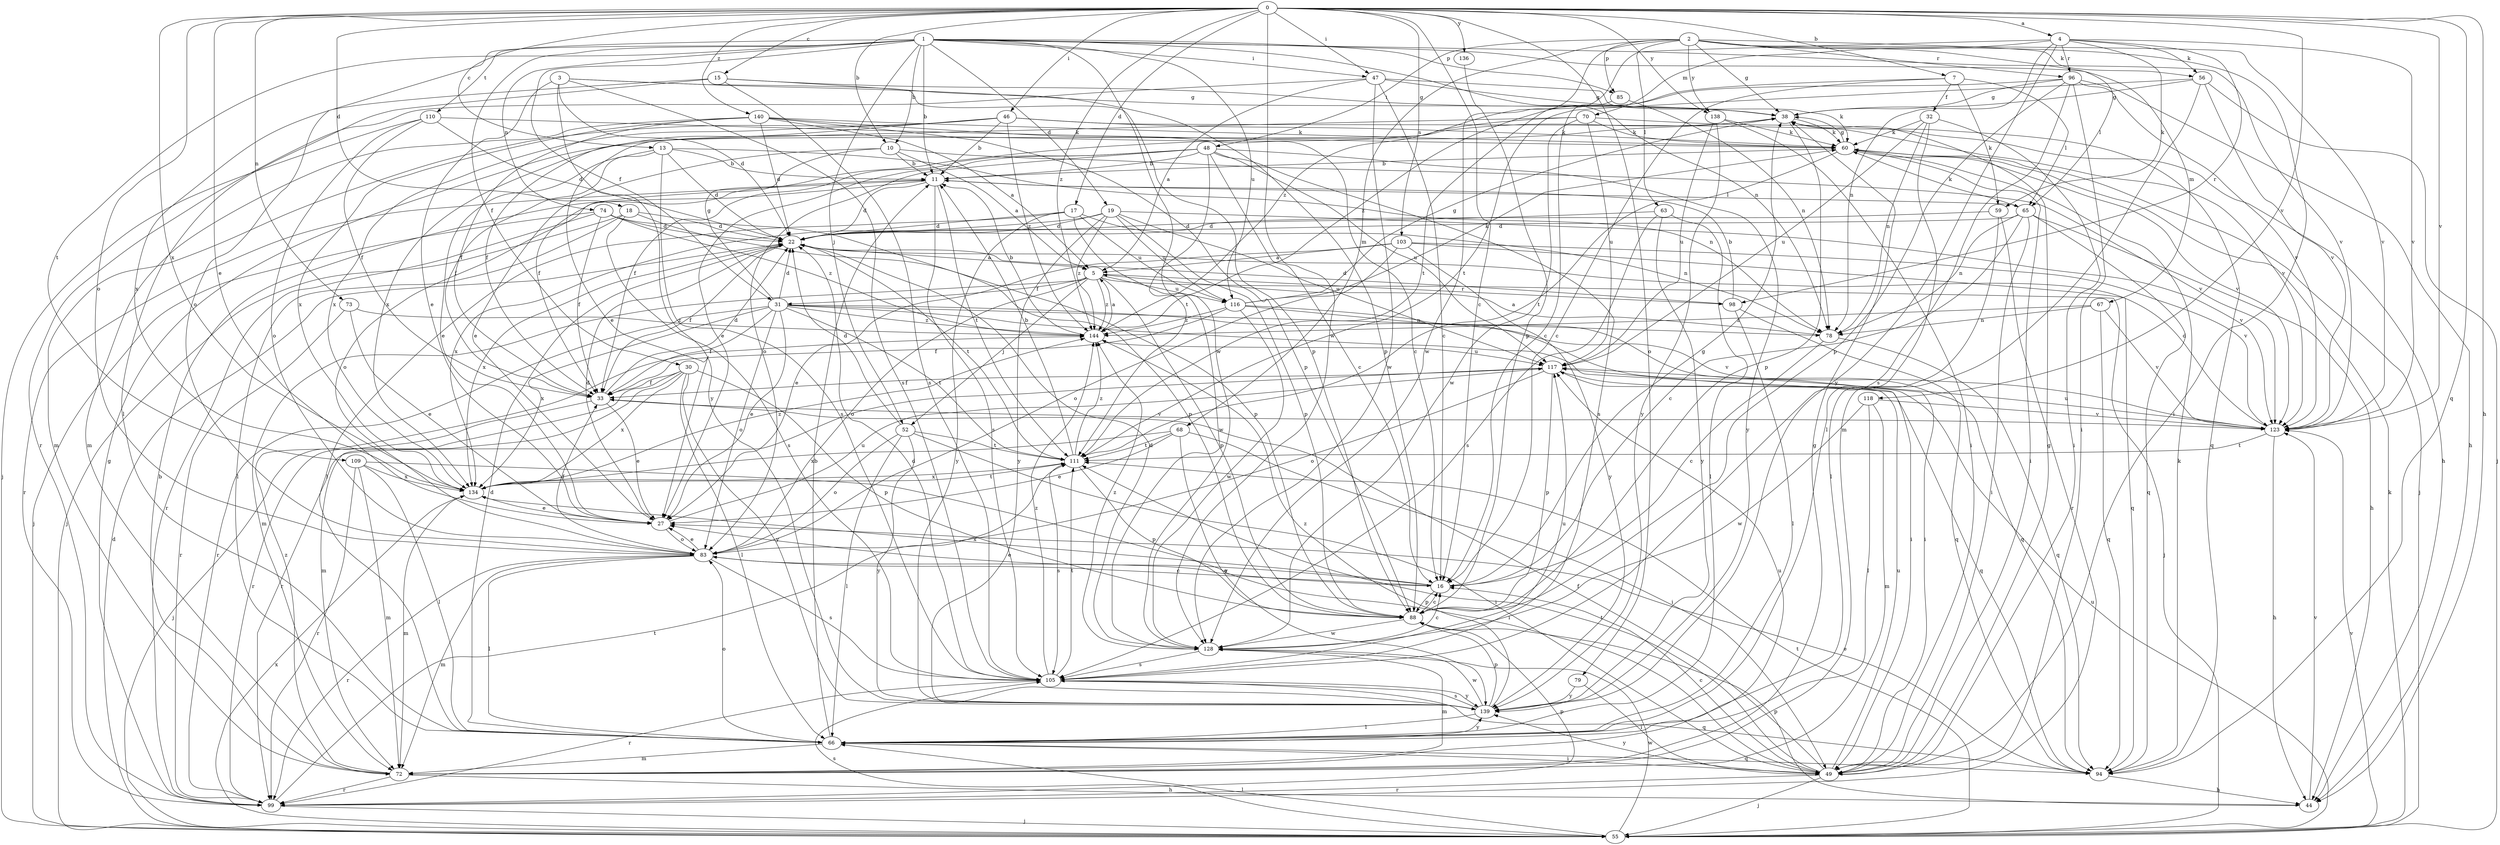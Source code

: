 strict digraph  {
0;
1;
2;
3;
4;
5;
7;
10;
11;
13;
15;
16;
17;
18;
19;
22;
27;
30;
31;
32;
33;
38;
44;
46;
47;
48;
49;
52;
55;
56;
59;
60;
63;
65;
66;
67;
68;
70;
72;
73;
74;
78;
79;
83;
85;
88;
94;
96;
98;
99;
103;
105;
109;
110;
111;
116;
117;
118;
123;
128;
134;
136;
138;
139;
140;
144;
0 -> 4  [label=a];
0 -> 7  [label=b];
0 -> 10  [label=b];
0 -> 13  [label=c];
0 -> 15  [label=c];
0 -> 16  [label=c];
0 -> 17  [label=d];
0 -> 18  [label=d];
0 -> 27  [label=e];
0 -> 44  [label=h];
0 -> 46  [label=i];
0 -> 47  [label=i];
0 -> 73  [label=n];
0 -> 79  [label=o];
0 -> 83  [label=o];
0 -> 94  [label=q];
0 -> 103  [label=s];
0 -> 118  [label=v];
0 -> 123  [label=v];
0 -> 128  [label=w];
0 -> 134  [label=x];
0 -> 136  [label=y];
0 -> 138  [label=y];
0 -> 140  [label=z];
0 -> 144  [label=z];
1 -> 10  [label=b];
1 -> 11  [label=b];
1 -> 19  [label=d];
1 -> 30  [label=f];
1 -> 31  [label=f];
1 -> 47  [label=i];
1 -> 52  [label=j];
1 -> 67  [label=m];
1 -> 74  [label=n];
1 -> 78  [label=n];
1 -> 83  [label=o];
1 -> 85  [label=p];
1 -> 109  [label=t];
1 -> 110  [label=t];
1 -> 116  [label=u];
1 -> 123  [label=v];
1 -> 128  [label=w];
2 -> 38  [label=g];
2 -> 48  [label=i];
2 -> 49  [label=i];
2 -> 56  [label=k];
2 -> 63  [label=l];
2 -> 65  [label=l];
2 -> 68  [label=m];
2 -> 85  [label=p];
2 -> 96  [label=r];
2 -> 123  [label=v];
2 -> 128  [label=w];
2 -> 138  [label=y];
3 -> 22  [label=d];
3 -> 27  [label=e];
3 -> 38  [label=g];
3 -> 88  [label=p];
3 -> 105  [label=s];
3 -> 139  [label=y];
4 -> 56  [label=k];
4 -> 59  [label=k];
4 -> 70  [label=m];
4 -> 78  [label=n];
4 -> 96  [label=r];
4 -> 98  [label=r];
4 -> 123  [label=v];
4 -> 139  [label=y];
4 -> 144  [label=z];
5 -> 31  [label=f];
5 -> 52  [label=j];
5 -> 55  [label=j];
5 -> 72  [label=m];
5 -> 83  [label=o];
5 -> 88  [label=p];
5 -> 98  [label=r];
5 -> 116  [label=u];
5 -> 144  [label=z];
7 -> 16  [label=c];
7 -> 32  [label=f];
7 -> 59  [label=k];
7 -> 65  [label=l];
7 -> 111  [label=t];
10 -> 5  [label=a];
10 -> 11  [label=b];
10 -> 27  [label=e];
10 -> 33  [label=f];
10 -> 123  [label=v];
11 -> 22  [label=d];
11 -> 65  [label=l];
11 -> 83  [label=o];
11 -> 99  [label=r];
11 -> 105  [label=s];
11 -> 111  [label=t];
13 -> 11  [label=b];
13 -> 22  [label=d];
13 -> 27  [label=e];
13 -> 33  [label=f];
13 -> 78  [label=n];
13 -> 105  [label=s];
15 -> 38  [label=g];
15 -> 66  [label=l];
15 -> 88  [label=p];
15 -> 105  [label=s];
15 -> 134  [label=x];
16 -> 27  [label=e];
16 -> 38  [label=g];
16 -> 83  [label=o];
16 -> 88  [label=p];
16 -> 134  [label=x];
17 -> 22  [label=d];
17 -> 66  [label=l];
17 -> 78  [label=n];
17 -> 116  [label=u];
17 -> 128  [label=w];
17 -> 139  [label=y];
18 -> 22  [label=d];
18 -> 55  [label=j];
18 -> 66  [label=l];
18 -> 88  [label=p];
18 -> 105  [label=s];
19 -> 22  [label=d];
19 -> 88  [label=p];
19 -> 116  [label=u];
19 -> 117  [label=u];
19 -> 123  [label=v];
19 -> 134  [label=x];
19 -> 139  [label=y];
19 -> 144  [label=z];
22 -> 5  [label=a];
22 -> 33  [label=f];
22 -> 111  [label=t];
22 -> 134  [label=x];
27 -> 22  [label=d];
27 -> 83  [label=o];
27 -> 117  [label=u];
30 -> 33  [label=f];
30 -> 66  [label=l];
30 -> 72  [label=m];
30 -> 88  [label=p];
30 -> 99  [label=r];
30 -> 134  [label=x];
30 -> 139  [label=y];
31 -> 22  [label=d];
31 -> 27  [label=e];
31 -> 33  [label=f];
31 -> 38  [label=g];
31 -> 49  [label=i];
31 -> 78  [label=n];
31 -> 83  [label=o];
31 -> 99  [label=r];
31 -> 111  [label=t];
31 -> 123  [label=v];
31 -> 134  [label=x];
31 -> 144  [label=z];
32 -> 49  [label=i];
32 -> 60  [label=k];
32 -> 66  [label=l];
32 -> 78  [label=n];
32 -> 117  [label=u];
33 -> 22  [label=d];
33 -> 27  [label=e];
33 -> 55  [label=j];
33 -> 123  [label=v];
38 -> 60  [label=k];
38 -> 88  [label=p];
38 -> 94  [label=q];
44 -> 88  [label=p];
44 -> 123  [label=v];
46 -> 11  [label=b];
46 -> 33  [label=f];
46 -> 60  [label=k];
46 -> 72  [label=m];
46 -> 123  [label=v];
46 -> 134  [label=x];
46 -> 144  [label=z];
47 -> 5  [label=a];
47 -> 16  [label=c];
47 -> 38  [label=g];
47 -> 60  [label=k];
47 -> 99  [label=r];
47 -> 128  [label=w];
48 -> 11  [label=b];
48 -> 16  [label=c];
48 -> 27  [label=e];
48 -> 33  [label=f];
48 -> 83  [label=o];
48 -> 105  [label=s];
48 -> 111  [label=t];
48 -> 117  [label=u];
48 -> 139  [label=y];
49 -> 16  [label=c];
49 -> 33  [label=f];
49 -> 38  [label=g];
49 -> 55  [label=j];
49 -> 99  [label=r];
49 -> 111  [label=t];
49 -> 117  [label=u];
49 -> 139  [label=y];
52 -> 22  [label=d];
52 -> 49  [label=i];
52 -> 66  [label=l];
52 -> 83  [label=o];
52 -> 111  [label=t];
52 -> 139  [label=y];
55 -> 22  [label=d];
55 -> 60  [label=k];
55 -> 66  [label=l];
55 -> 105  [label=s];
55 -> 111  [label=t];
55 -> 117  [label=u];
55 -> 123  [label=v];
55 -> 128  [label=w];
55 -> 134  [label=x];
56 -> 38  [label=g];
56 -> 55  [label=j];
56 -> 72  [label=m];
56 -> 111  [label=t];
56 -> 123  [label=v];
59 -> 22  [label=d];
59 -> 66  [label=l];
59 -> 99  [label=r];
60 -> 11  [label=b];
60 -> 38  [label=g];
60 -> 49  [label=i];
60 -> 55  [label=j];
60 -> 111  [label=t];
60 -> 123  [label=v];
63 -> 22  [label=d];
63 -> 66  [label=l];
63 -> 105  [label=s];
63 -> 139  [label=y];
65 -> 16  [label=c];
65 -> 22  [label=d];
65 -> 44  [label=h];
65 -> 49  [label=i];
65 -> 60  [label=k];
65 -> 78  [label=n];
65 -> 94  [label=q];
66 -> 11  [label=b];
66 -> 22  [label=d];
66 -> 49  [label=i];
66 -> 72  [label=m];
66 -> 83  [label=o];
66 -> 94  [label=q];
66 -> 139  [label=y];
67 -> 78  [label=n];
67 -> 94  [label=q];
67 -> 123  [label=v];
67 -> 144  [label=z];
68 -> 27  [label=e];
68 -> 49  [label=i];
68 -> 111  [label=t];
68 -> 134  [label=x];
68 -> 139  [label=y];
70 -> 27  [label=e];
70 -> 44  [label=h];
70 -> 60  [label=k];
70 -> 117  [label=u];
70 -> 128  [label=w];
70 -> 134  [label=x];
72 -> 11  [label=b];
72 -> 38  [label=g];
72 -> 44  [label=h];
72 -> 99  [label=r];
72 -> 117  [label=u];
72 -> 144  [label=z];
73 -> 27  [label=e];
73 -> 99  [label=r];
73 -> 144  [label=z];
74 -> 22  [label=d];
74 -> 33  [label=f];
74 -> 55  [label=j];
74 -> 88  [label=p];
74 -> 99  [label=r];
74 -> 144  [label=z];
78 -> 5  [label=a];
78 -> 16  [label=c];
78 -> 94  [label=q];
79 -> 49  [label=i];
79 -> 139  [label=y];
83 -> 16  [label=c];
83 -> 27  [label=e];
83 -> 33  [label=f];
83 -> 66  [label=l];
83 -> 72  [label=m];
83 -> 99  [label=r];
83 -> 105  [label=s];
85 -> 16  [label=c];
85 -> 78  [label=n];
88 -> 16  [label=c];
88 -> 128  [label=w];
94 -> 27  [label=e];
94 -> 44  [label=h];
94 -> 60  [label=k];
96 -> 38  [label=g];
96 -> 44  [label=h];
96 -> 49  [label=i];
96 -> 88  [label=p];
96 -> 105  [label=s];
96 -> 123  [label=v];
96 -> 144  [label=z];
98 -> 11  [label=b];
98 -> 22  [label=d];
98 -> 66  [label=l];
98 -> 94  [label=q];
99 -> 38  [label=g];
99 -> 55  [label=j];
99 -> 88  [label=p];
99 -> 111  [label=t];
103 -> 5  [label=a];
103 -> 27  [label=e];
103 -> 83  [label=o];
103 -> 94  [label=q];
103 -> 123  [label=v];
103 -> 139  [label=y];
105 -> 22  [label=d];
105 -> 94  [label=q];
105 -> 99  [label=r];
105 -> 111  [label=t];
105 -> 117  [label=u];
105 -> 139  [label=y];
105 -> 144  [label=z];
109 -> 49  [label=i];
109 -> 66  [label=l];
109 -> 72  [label=m];
109 -> 99  [label=r];
109 -> 134  [label=x];
110 -> 22  [label=d];
110 -> 33  [label=f];
110 -> 55  [label=j];
110 -> 60  [label=k];
110 -> 83  [label=o];
111 -> 11  [label=b];
111 -> 88  [label=p];
111 -> 105  [label=s];
111 -> 134  [label=x];
111 -> 144  [label=z];
116 -> 33  [label=f];
116 -> 38  [label=g];
116 -> 49  [label=i];
116 -> 60  [label=k];
116 -> 94  [label=q];
116 -> 128  [label=w];
116 -> 144  [label=z];
117 -> 33  [label=f];
117 -> 83  [label=o];
117 -> 88  [label=p];
117 -> 94  [label=q];
117 -> 99  [label=r];
118 -> 66  [label=l];
118 -> 72  [label=m];
118 -> 123  [label=v];
118 -> 128  [label=w];
123 -> 22  [label=d];
123 -> 44  [label=h];
123 -> 111  [label=t];
123 -> 117  [label=u];
128 -> 16  [label=c];
128 -> 22  [label=d];
128 -> 72  [label=m];
128 -> 105  [label=s];
128 -> 144  [label=z];
134 -> 27  [label=e];
134 -> 72  [label=m];
134 -> 111  [label=t];
134 -> 144  [label=z];
136 -> 88  [label=p];
138 -> 49  [label=i];
138 -> 60  [label=k];
138 -> 117  [label=u];
138 -> 139  [label=y];
139 -> 66  [label=l];
139 -> 88  [label=p];
139 -> 105  [label=s];
139 -> 128  [label=w];
139 -> 144  [label=z];
140 -> 5  [label=a];
140 -> 16  [label=c];
140 -> 22  [label=d];
140 -> 33  [label=f];
140 -> 60  [label=k];
140 -> 72  [label=m];
140 -> 88  [label=p];
140 -> 134  [label=x];
144 -> 5  [label=a];
144 -> 11  [label=b];
144 -> 117  [label=u];
}
